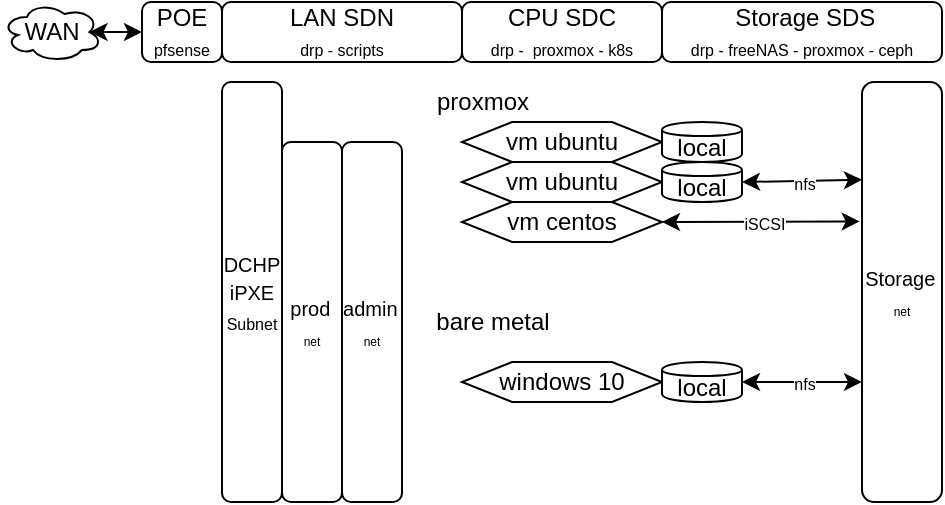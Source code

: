 <mxfile version="12.8.8" type="github">
  <diagram id="96Cq-N8KqIH8uVRwFIOk" name="Page-1">
    <mxGraphModel dx="528" dy="346" grid="1" gridSize="10" guides="1" tooltips="1" connect="1" arrows="1" fold="1" page="1" pageScale="1" pageWidth="500" pageHeight="300" math="0" shadow="0">
      <root>
        <mxCell id="0" />
        <mxCell id="1" parent="0" />
        <mxCell id="gORORX4qRVJOmpLnlzUQ-1" value="WAN" style="ellipse;shape=cloud;whiteSpace=wrap;html=1;" vertex="1" parent="1">
          <mxGeometry x="10" y="10" width="50" height="30" as="geometry" />
        </mxCell>
        <mxCell id="gORORX4qRVJOmpLnlzUQ-4" value="LAN SDN&lt;br&gt;&lt;font style=&quot;font-size: 8px&quot;&gt;drp - scripts&lt;/font&gt;" style="rounded=1;whiteSpace=wrap;html=1;" vertex="1" parent="1">
          <mxGeometry x="120" y="10" width="120" height="30" as="geometry" />
        </mxCell>
        <mxCell id="gORORX4qRVJOmpLnlzUQ-6" value="CPU SDC&lt;br&gt;&lt;font style=&quot;font-size: 8px&quot;&gt;drp -&amp;nbsp; proxmox - k8s&lt;/font&gt;" style="rounded=1;whiteSpace=wrap;html=1;" vertex="1" parent="1">
          <mxGeometry x="240" y="10" width="100" height="30" as="geometry" />
        </mxCell>
        <mxCell id="gORORX4qRVJOmpLnlzUQ-7" value="&amp;nbsp;Storage SDS&lt;br&gt;&lt;font style=&quot;font-size: 8px&quot;&gt;drp - freeNAS - proxmox - ceph&lt;/font&gt;" style="rounded=1;whiteSpace=wrap;html=1;" vertex="1" parent="1">
          <mxGeometry x="340" y="10" width="140" height="30" as="geometry" />
        </mxCell>
        <mxCell id="gORORX4qRVJOmpLnlzUQ-2" value="POE&lt;br&gt;&lt;font style=&quot;font-size: 8px&quot;&gt;pfsense&lt;/font&gt;" style="rounded=1;whiteSpace=wrap;html=1;" vertex="1" parent="1">
          <mxGeometry x="80" y="10" width="40" height="30" as="geometry" />
        </mxCell>
        <mxCell id="gORORX4qRVJOmpLnlzUQ-8" value="" style="endArrow=classic;startArrow=classic;html=1;exitX=0.875;exitY=0.5;exitDx=0;exitDy=0;exitPerimeter=0;" edge="1" parent="1" source="gORORX4qRVJOmpLnlzUQ-1" target="gORORX4qRVJOmpLnlzUQ-2">
          <mxGeometry width="50" height="50" relative="1" as="geometry">
            <mxPoint x="53.75" y="25" as="sourcePoint" />
            <mxPoint x="120" y="25" as="targetPoint" />
          </mxGeometry>
        </mxCell>
        <mxCell id="gORORX4qRVJOmpLnlzUQ-9" value="vm ubuntu" style="shape=hexagon;perimeter=hexagonPerimeter2;whiteSpace=wrap;html=1;" vertex="1" parent="1">
          <mxGeometry x="240" y="70" width="100" height="20" as="geometry" />
        </mxCell>
        <mxCell id="gORORX4qRVJOmpLnlzUQ-10" value="local" style="shape=cylinder;whiteSpace=wrap;html=1;boundedLbl=1;backgroundOutline=1;" vertex="1" parent="1">
          <mxGeometry x="340" y="70" width="40" height="20" as="geometry" />
        </mxCell>
        <mxCell id="gORORX4qRVJOmpLnlzUQ-12" value="vm ubuntu" style="shape=hexagon;perimeter=hexagonPerimeter2;whiteSpace=wrap;html=1;" vertex="1" parent="1">
          <mxGeometry x="240" y="90" width="100" height="20" as="geometry" />
        </mxCell>
        <mxCell id="gORORX4qRVJOmpLnlzUQ-16" value="proxmox" style="text;html=1;resizable=0;autosize=1;align=center;verticalAlign=middle;points=[];fillColor=none;strokeColor=none;rounded=0;" vertex="1" parent="1">
          <mxGeometry x="220" y="50" width="60" height="20" as="geometry" />
        </mxCell>
        <mxCell id="gORORX4qRVJOmpLnlzUQ-21" value="bare metal" style="text;html=1;resizable=0;autosize=1;align=center;verticalAlign=middle;points=[];fillColor=none;strokeColor=none;rounded=0;" vertex="1" parent="1">
          <mxGeometry x="220" y="160" width="70" height="20" as="geometry" />
        </mxCell>
        <mxCell id="gORORX4qRVJOmpLnlzUQ-24" value="vm centos" style="shape=hexagon;perimeter=hexagonPerimeter2;whiteSpace=wrap;html=1;" vertex="1" parent="1">
          <mxGeometry x="240" y="110" width="100" height="20" as="geometry" />
        </mxCell>
        <mxCell id="gORORX4qRVJOmpLnlzUQ-25" value="windows 10" style="shape=hexagon;perimeter=hexagonPerimeter2;whiteSpace=wrap;html=1;" vertex="1" parent="1">
          <mxGeometry x="240" y="190" width="100" height="20" as="geometry" />
        </mxCell>
        <mxCell id="gORORX4qRVJOmpLnlzUQ-26" value="&lt;font style=&quot;font-size: 10px&quot;&gt;DCHP&lt;br&gt;iPXE&lt;/font&gt;&lt;br&gt;&lt;font style=&quot;font-size: 8px&quot;&gt;Subnet&lt;/font&gt;" style="rounded=1;whiteSpace=wrap;html=1;fillColor=none;" vertex="1" parent="1">
          <mxGeometry x="120" y="50" width="30" height="210" as="geometry" />
        </mxCell>
        <mxCell id="gORORX4qRVJOmpLnlzUQ-27" value="&lt;font style=&quot;font-size: 10px&quot;&gt;prod&lt;/font&gt;&lt;font style=&quot;font-size: 6px&quot;&gt;&amp;nbsp;&lt;br&gt;net&lt;br&gt;&lt;/font&gt;" style="rounded=1;whiteSpace=wrap;html=1;fillColor=none;" vertex="1" parent="1">
          <mxGeometry x="150" y="80" width="30" height="180" as="geometry" />
        </mxCell>
        <mxCell id="gORORX4qRVJOmpLnlzUQ-28" value="&lt;font style=&quot;font-size: 10px&quot;&gt;admin&lt;/font&gt;&lt;font style=&quot;font-size: 6px&quot;&gt;&amp;nbsp;&lt;br&gt;net&lt;br&gt;&lt;/font&gt;" style="rounded=1;whiteSpace=wrap;html=1;fillColor=none;" vertex="1" parent="1">
          <mxGeometry x="180" y="80" width="30" height="180" as="geometry" />
        </mxCell>
        <mxCell id="gORORX4qRVJOmpLnlzUQ-29" value="&lt;font style=&quot;font-size: 10px&quot;&gt;Storage&lt;/font&gt;&lt;font style=&quot;font-size: 6px&quot;&gt;&amp;nbsp;&lt;br&gt;net&lt;br&gt;&lt;/font&gt;" style="rounded=1;whiteSpace=wrap;html=1;fillColor=none;" vertex="1" parent="1">
          <mxGeometry x="440" y="50" width="40" height="210" as="geometry" />
        </mxCell>
        <mxCell id="gORORX4qRVJOmpLnlzUQ-30" value="local" style="shape=cylinder;whiteSpace=wrap;html=1;boundedLbl=1;backgroundOutline=1;" vertex="1" parent="1">
          <mxGeometry x="340" y="190" width="40" height="20" as="geometry" />
        </mxCell>
        <mxCell id="gORORX4qRVJOmpLnlzUQ-31" value="local" style="shape=cylinder;whiteSpace=wrap;html=1;boundedLbl=1;backgroundOutline=1;" vertex="1" parent="1">
          <mxGeometry x="340" y="90" width="40" height="20" as="geometry" />
        </mxCell>
        <mxCell id="gORORX4qRVJOmpLnlzUQ-34" value="" style="endArrow=classic;startArrow=classic;html=1;exitX=1;exitY=0.5;exitDx=0;exitDy=0;entryX=-0.029;entryY=0.332;entryDx=0;entryDy=0;entryPerimeter=0;" edge="1" parent="1" source="gORORX4qRVJOmpLnlzUQ-24" target="gORORX4qRVJOmpLnlzUQ-29">
          <mxGeometry width="50" height="50" relative="1" as="geometry">
            <mxPoint x="220" y="200" as="sourcePoint" />
            <mxPoint x="437" y="120" as="targetPoint" />
          </mxGeometry>
        </mxCell>
        <mxCell id="gORORX4qRVJOmpLnlzUQ-35" value="&lt;font style=&quot;font-size: 8px&quot;&gt;iSCSI&lt;/font&gt;" style="text;html=1;align=center;verticalAlign=middle;resizable=0;points=[];labelBackgroundColor=#ffffff;" vertex="1" connectable="0" parent="gORORX4qRVJOmpLnlzUQ-34">
          <mxGeometry x="-0.456" y="-2" relative="1" as="geometry">
            <mxPoint x="23.71" y="-1.92" as="offset" />
          </mxGeometry>
        </mxCell>
        <mxCell id="gORORX4qRVJOmpLnlzUQ-37" value="" style="endArrow=classic;startArrow=classic;html=1;exitX=1;exitY=0.5;exitDx=0;exitDy=0;entryX=0;entryY=0.233;entryDx=0;entryDy=0;entryPerimeter=0;" edge="1" parent="1" source="gORORX4qRVJOmpLnlzUQ-31" target="gORORX4qRVJOmpLnlzUQ-29">
          <mxGeometry width="50" height="50" relative="1" as="geometry">
            <mxPoint x="220" y="200" as="sourcePoint" />
            <mxPoint x="430" y="99" as="targetPoint" />
          </mxGeometry>
        </mxCell>
        <mxCell id="gORORX4qRVJOmpLnlzUQ-38" value="&lt;font style=&quot;font-size: 8px&quot;&gt;nfs&lt;/font&gt;" style="text;html=1;align=center;verticalAlign=middle;resizable=0;points=[];labelBackgroundColor=#ffffff;" vertex="1" connectable="0" parent="gORORX4qRVJOmpLnlzUQ-37">
          <mxGeometry x="0.028" relative="1" as="geometry">
            <mxPoint as="offset" />
          </mxGeometry>
        </mxCell>
        <mxCell id="gORORX4qRVJOmpLnlzUQ-39" value="" style="endArrow=classic;startArrow=classic;html=1;exitX=1;exitY=0.5;exitDx=0;exitDy=0;entryX=0;entryY=0.714;entryDx=0;entryDy=0;entryPerimeter=0;" edge="1" parent="1" source="gORORX4qRVJOmpLnlzUQ-30" target="gORORX4qRVJOmpLnlzUQ-29">
          <mxGeometry width="50" height="50" relative="1" as="geometry">
            <mxPoint x="390" y="110" as="sourcePoint" />
            <mxPoint x="450" y="108.93" as="targetPoint" />
          </mxGeometry>
        </mxCell>
        <mxCell id="gORORX4qRVJOmpLnlzUQ-40" value="&lt;font style=&quot;font-size: 8px&quot;&gt;nfs&lt;/font&gt;" style="text;html=1;align=center;verticalAlign=middle;resizable=0;points=[];labelBackgroundColor=#ffffff;" vertex="1" connectable="0" parent="gORORX4qRVJOmpLnlzUQ-39">
          <mxGeometry x="0.028" relative="1" as="geometry">
            <mxPoint as="offset" />
          </mxGeometry>
        </mxCell>
      </root>
    </mxGraphModel>
  </diagram>
</mxfile>
